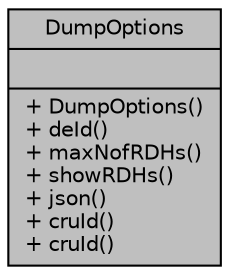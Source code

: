 digraph "DumpOptions"
{
 // INTERACTIVE_SVG=YES
  bgcolor="transparent";
  edge [fontname="Helvetica",fontsize="10",labelfontname="Helvetica",labelfontsize="10"];
  node [fontname="Helvetica",fontsize="10",shape=record];
  Node1 [label="{DumpOptions\n||+ DumpOptions()\l+ deId()\l+ maxNofRDHs()\l+ showRDHs()\l+ json()\l+ cruId()\l+ cruId()\l}",height=0.2,width=0.4,color="black", fillcolor="grey75", style="filled", fontcolor="black"];
}
